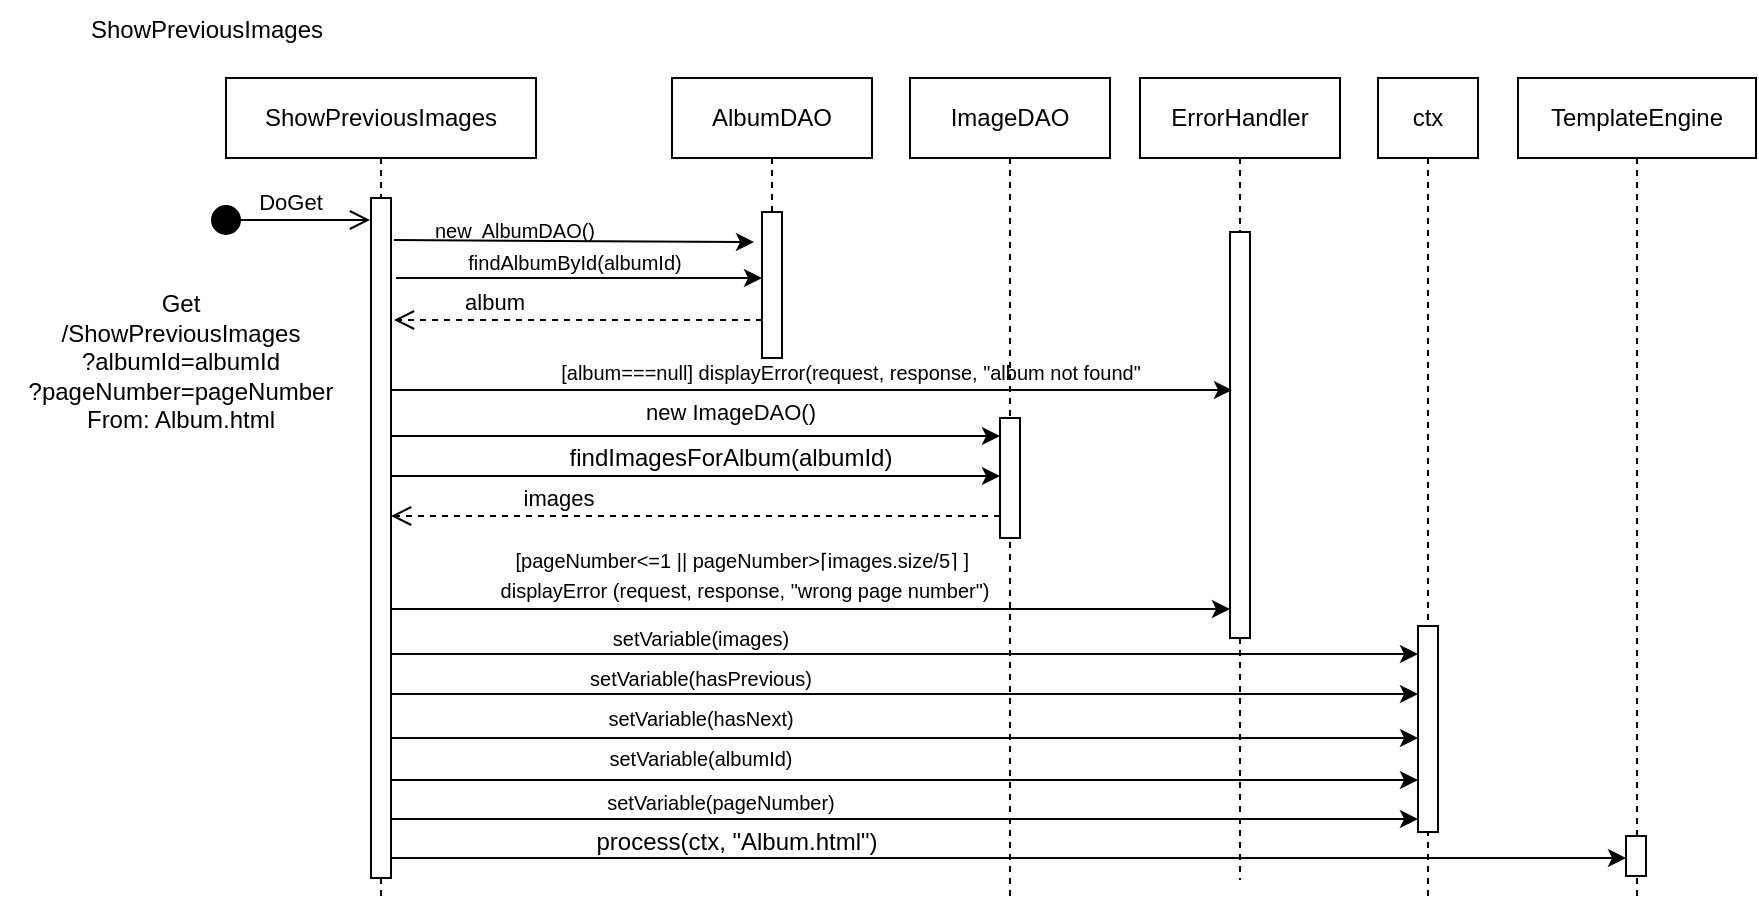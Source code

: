 <mxfile version="24.4.3" type="device">
  <diagram name="Pagina-1" id="3YFy38dmXNItbMqRb6Zn">
    <mxGraphModel dx="2117" dy="556" grid="1" gridSize="10" guides="1" tooltips="1" connect="1" arrows="1" fold="1" page="1" pageScale="1" pageWidth="827" pageHeight="1169" math="0" shadow="0">
      <root>
        <mxCell id="0" />
        <mxCell id="1" parent="0" />
        <mxCell id="KUTLTkhm2MNxmy57nCtg-4" value="ShowPreviousImages" style="text;html=1;align=center;verticalAlign=middle;resizable=0;points=[];autosize=1;strokeColor=none;fillColor=none;" parent="1" vertex="1">
          <mxGeometry x="13" y="20" width="140" height="30" as="geometry" />
        </mxCell>
        <mxCell id="KUTLTkhm2MNxmy57nCtg-5" value="&lt;div&gt;Get&lt;/div&gt;&lt;div&gt;/ShowPreviousImages&lt;/div&gt;&lt;div&gt;?albumId=albumId&lt;/div&gt;&lt;div&gt;&lt;span style=&quot;background-color: initial;&quot;&gt;?pageNumber=pageNumber&lt;/span&gt;&lt;/div&gt;&lt;div&gt;From: Album.html&lt;/div&gt;&lt;div&gt;&lt;br&gt;&lt;/div&gt;" style="text;html=1;align=center;verticalAlign=middle;resizable=0;points=[];autosize=1;strokeColor=none;fillColor=none;" parent="1" vertex="1">
          <mxGeometry x="-20" y="157.5" width="180" height="100" as="geometry" />
        </mxCell>
        <mxCell id="U7Al7Ej8v4SYEz0BeAcE-1" value="&lt;span style=&quot;text-wrap: nowrap;&quot;&gt;ShowPreviousImages&lt;/span&gt;" style="shape=umlLifeline;perimeter=lifelinePerimeter;whiteSpace=wrap;html=1;container=0;dropTarget=0;collapsible=0;recursiveResize=0;outlineConnect=0;portConstraint=eastwest;newEdgeStyle={&quot;edgeStyle&quot;:&quot;elbowEdgeStyle&quot;,&quot;elbow&quot;:&quot;vertical&quot;,&quot;curved&quot;:0,&quot;rounded&quot;:0};" vertex="1" parent="1">
          <mxGeometry x="93" y="59" width="155" height="411" as="geometry" />
        </mxCell>
        <mxCell id="U7Al7Ej8v4SYEz0BeAcE-2" value="" style="html=1;points=[];perimeter=orthogonalPerimeter;outlineConnect=0;targetShapes=umlLifeline;portConstraint=eastwest;newEdgeStyle={&quot;edgeStyle&quot;:&quot;elbowEdgeStyle&quot;,&quot;elbow&quot;:&quot;vertical&quot;,&quot;curved&quot;:0,&quot;rounded&quot;:0};" vertex="1" parent="U7Al7Ej8v4SYEz0BeAcE-1">
          <mxGeometry x="72.5" y="60" width="10" height="340" as="geometry" />
        </mxCell>
        <mxCell id="U7Al7Ej8v4SYEz0BeAcE-3" value="DoGet" style="html=1;verticalAlign=bottom;startArrow=circle;startFill=1;endArrow=open;startSize=6;endSize=8;curved=0;rounded=0;" edge="1" parent="1">
          <mxGeometry width="80" relative="1" as="geometry">
            <mxPoint x="85" y="130" as="sourcePoint" />
            <mxPoint x="165" y="130" as="targetPoint" />
            <mxPoint as="offset" />
          </mxGeometry>
        </mxCell>
        <mxCell id="U7Al7Ej8v4SYEz0BeAcE-4" value="" style="endArrow=classic;html=1;rounded=0;" edge="1" parent="1" target="U7Al7Ej8v4SYEz0BeAcE-8">
          <mxGeometry width="50" height="50" relative="1" as="geometry">
            <mxPoint x="175" y="410" as="sourcePoint" />
            <mxPoint x="595" y="410" as="targetPoint" />
          </mxGeometry>
        </mxCell>
        <mxCell id="U7Al7Ej8v4SYEz0BeAcE-5" value="TemplateEngine" style="shape=umlLifeline;perimeter=lifelinePerimeter;whiteSpace=wrap;html=1;container=0;dropTarget=0;collapsible=0;recursiveResize=0;outlineConnect=0;portConstraint=eastwest;newEdgeStyle={&quot;edgeStyle&quot;:&quot;elbowEdgeStyle&quot;,&quot;elbow&quot;:&quot;vertical&quot;,&quot;curved&quot;:0,&quot;rounded&quot;:0};" vertex="1" parent="1">
          <mxGeometry x="739" y="59" width="119" height="411" as="geometry" />
        </mxCell>
        <mxCell id="U7Al7Ej8v4SYEz0BeAcE-6" value="" style="html=1;points=[];perimeter=orthogonalPerimeter;outlineConnect=0;targetShapes=umlLifeline;portConstraint=eastwest;newEdgeStyle={&quot;edgeStyle&quot;:&quot;elbowEdgeStyle&quot;,&quot;elbow&quot;:&quot;vertical&quot;,&quot;curved&quot;:0,&quot;rounded&quot;:0};" vertex="1" parent="U7Al7Ej8v4SYEz0BeAcE-5">
          <mxGeometry x="54" y="379" width="10" height="20" as="geometry" />
        </mxCell>
        <mxCell id="U7Al7Ej8v4SYEz0BeAcE-7" value="ctx" style="shape=umlLifeline;perimeter=lifelinePerimeter;whiteSpace=wrap;html=1;container=0;dropTarget=0;collapsible=0;recursiveResize=0;outlineConnect=0;portConstraint=eastwest;newEdgeStyle={&quot;edgeStyle&quot;:&quot;elbowEdgeStyle&quot;,&quot;elbow&quot;:&quot;vertical&quot;,&quot;curved&quot;:0,&quot;rounded&quot;:0};" vertex="1" parent="1">
          <mxGeometry x="669" y="59" width="50" height="411" as="geometry" />
        </mxCell>
        <mxCell id="U7Al7Ej8v4SYEz0BeAcE-8" value="" style="html=1;points=[];perimeter=orthogonalPerimeter;outlineConnect=0;targetShapes=umlLifeline;portConstraint=eastwest;newEdgeStyle={&quot;edgeStyle&quot;:&quot;elbowEdgeStyle&quot;,&quot;elbow&quot;:&quot;vertical&quot;,&quot;curved&quot;:0,&quot;rounded&quot;:0};" vertex="1" parent="U7Al7Ej8v4SYEz0BeAcE-7">
          <mxGeometry x="20" y="274" width="10" height="103" as="geometry" />
        </mxCell>
        <mxCell id="U7Al7Ej8v4SYEz0BeAcE-9" value="" style="endArrow=classic;html=1;rounded=0;" edge="1" parent="1" target="U7Al7Ej8v4SYEz0BeAcE-6">
          <mxGeometry width="50" height="50" relative="1" as="geometry">
            <mxPoint x="175" y="449" as="sourcePoint" />
            <mxPoint x="699" y="449" as="targetPoint" />
          </mxGeometry>
        </mxCell>
        <mxCell id="U7Al7Ej8v4SYEz0BeAcE-10" value="process(ctx, &quot;Album.html&quot;)" style="text;html=1;align=center;verticalAlign=middle;resizable=0;points=[];autosize=1;strokeColor=none;fillColor=none;" vertex="1" parent="1">
          <mxGeometry x="268" y="426" width="160" height="30" as="geometry" />
        </mxCell>
        <mxCell id="U7Al7Ej8v4SYEz0BeAcE-11" value="ImageDAO" style="shape=umlLifeline;perimeter=lifelinePerimeter;whiteSpace=wrap;html=1;container=0;dropTarget=0;collapsible=0;recursiveResize=0;outlineConnect=0;portConstraint=eastwest;newEdgeStyle={&quot;edgeStyle&quot;:&quot;elbowEdgeStyle&quot;,&quot;elbow&quot;:&quot;vertical&quot;,&quot;curved&quot;:0,&quot;rounded&quot;:0};" vertex="1" parent="1">
          <mxGeometry x="435" y="59" width="100" height="411" as="geometry" />
        </mxCell>
        <mxCell id="U7Al7Ej8v4SYEz0BeAcE-12" value="" style="html=1;points=[];perimeter=orthogonalPerimeter;outlineConnect=0;targetShapes=umlLifeline;portConstraint=eastwest;newEdgeStyle={&quot;edgeStyle&quot;:&quot;elbowEdgeStyle&quot;,&quot;elbow&quot;:&quot;vertical&quot;,&quot;curved&quot;:0,&quot;rounded&quot;:0};" vertex="1" parent="U7Al7Ej8v4SYEz0BeAcE-11">
          <mxGeometry x="45" y="170" width="10" height="60" as="geometry" />
        </mxCell>
        <mxCell id="U7Al7Ej8v4SYEz0BeAcE-13" value="" style="endArrow=classic;html=1;rounded=0;exitX=1.02;exitY=0.085;exitDx=0;exitDy=0;exitPerimeter=0;" edge="1" parent="1" target="U7Al7Ej8v4SYEz0BeAcE-12">
          <mxGeometry width="50" height="50" relative="1" as="geometry">
            <mxPoint x="175.0" y="238.0" as="sourcePoint" />
            <mxPoint x="460" y="238" as="targetPoint" />
          </mxGeometry>
        </mxCell>
        <mxCell id="U7Al7Ej8v4SYEz0BeAcE-14" value="&lt;font style=&quot;font-size: 11px;&quot;&gt;new ImageDAO()&lt;/font&gt;" style="text;html=1;align=center;verticalAlign=middle;resizable=0;points=[];autosize=1;strokeColor=none;fillColor=none;" vertex="1" parent="1">
          <mxGeometry x="290" y="211" width="110" height="30" as="geometry" />
        </mxCell>
        <mxCell id="U7Al7Ej8v4SYEz0BeAcE-15" value="" style="endArrow=classic;html=1;rounded=0;exitX=1.02;exitY=0.085;exitDx=0;exitDy=0;exitPerimeter=0;" edge="1" parent="1" target="U7Al7Ej8v4SYEz0BeAcE-12">
          <mxGeometry width="50" height="50" relative="1" as="geometry">
            <mxPoint x="175.0" y="258.0" as="sourcePoint" />
            <mxPoint x="460" y="258" as="targetPoint" />
          </mxGeometry>
        </mxCell>
        <mxCell id="U7Al7Ej8v4SYEz0BeAcE-16" value="findImagesForAlbum(albumId)" style="text;html=1;align=center;verticalAlign=middle;resizable=0;points=[];autosize=1;strokeColor=none;fillColor=none;" vertex="1" parent="1">
          <mxGeometry x="255" y="234" width="180" height="30" as="geometry" />
        </mxCell>
        <mxCell id="U7Al7Ej8v4SYEz0BeAcE-17" value="images" style="html=1;verticalAlign=bottom;endArrow=open;dashed=1;endSize=8;edgeStyle=elbowEdgeStyle;elbow=vertical;curved=0;rounded=0;" edge="1" parent="1">
          <mxGeometry x="0.456" relative="1" as="geometry">
            <mxPoint x="175.5" y="278" as="targetPoint" />
            <Array as="points">
              <mxPoint x="455" y="278" />
            </Array>
            <mxPoint x="480" y="278" as="sourcePoint" />
            <mxPoint as="offset" />
          </mxGeometry>
        </mxCell>
        <mxCell id="U7Al7Ej8v4SYEz0BeAcE-18" value="" style="endArrow=classic;html=1;rounded=0;" edge="1" parent="1" target="U7Al7Ej8v4SYEz0BeAcE-8">
          <mxGeometry width="50" height="50" relative="1" as="geometry">
            <mxPoint x="175" y="347" as="sourcePoint" />
            <mxPoint x="595" y="347" as="targetPoint" />
          </mxGeometry>
        </mxCell>
        <mxCell id="U7Al7Ej8v4SYEz0BeAcE-19" value="" style="endArrow=classic;html=1;rounded=0;" edge="1" parent="1" target="U7Al7Ej8v4SYEz0BeAcE-8">
          <mxGeometry width="50" height="50" relative="1" as="geometry">
            <mxPoint x="175" y="367" as="sourcePoint" />
            <mxPoint x="595" y="367" as="targetPoint" />
          </mxGeometry>
        </mxCell>
        <mxCell id="U7Al7Ej8v4SYEz0BeAcE-20" value="" style="endArrow=classic;html=1;rounded=0;" edge="1" parent="1" target="U7Al7Ej8v4SYEz0BeAcE-8">
          <mxGeometry width="50" height="50" relative="1" as="geometry">
            <mxPoint x="175" y="389" as="sourcePoint" />
            <mxPoint x="595" y="389" as="targetPoint" />
          </mxGeometry>
        </mxCell>
        <mxCell id="U7Al7Ej8v4SYEz0BeAcE-21" value="&lt;font style=&quot;font-size: 10px;&quot;&gt;setVariable(images)&lt;/font&gt;" style="text;html=1;align=center;verticalAlign=middle;resizable=0;points=[];autosize=1;strokeColor=none;fillColor=none;" vertex="1" parent="1">
          <mxGeometry x="275" y="324" width="110" height="30" as="geometry" />
        </mxCell>
        <mxCell id="U7Al7Ej8v4SYEz0BeAcE-22" value="&lt;font style=&quot;font-size: 10px;&quot;&gt;setVariable(hasPrevious)&lt;/font&gt;" style="text;html=1;align=center;verticalAlign=middle;resizable=0;points=[];autosize=1;strokeColor=none;fillColor=none;" vertex="1" parent="1">
          <mxGeometry x="265" y="344" width="130" height="30" as="geometry" />
        </mxCell>
        <mxCell id="U7Al7Ej8v4SYEz0BeAcE-23" value="&lt;font style=&quot;font-size: 10px;&quot;&gt;setVariable(hasNext)&lt;/font&gt;" style="text;html=1;align=center;verticalAlign=middle;resizable=0;points=[];autosize=1;strokeColor=none;fillColor=none;" vertex="1" parent="1">
          <mxGeometry x="270" y="364" width="120" height="30" as="geometry" />
        </mxCell>
        <mxCell id="U7Al7Ej8v4SYEz0BeAcE-24" value="&lt;font style=&quot;font-size: 10px;&quot;&gt;setVariable(albumId)&lt;/font&gt;" style="text;html=1;align=center;verticalAlign=middle;resizable=0;points=[];autosize=1;strokeColor=none;fillColor=none;" vertex="1" parent="1">
          <mxGeometry x="270" y="384" width="120" height="30" as="geometry" />
        </mxCell>
        <mxCell id="U7Al7Ej8v4SYEz0BeAcE-25" value="" style="endArrow=classic;html=1;rounded=0;" edge="1" parent="1" target="U7Al7Ej8v4SYEz0BeAcE-8">
          <mxGeometry width="50" height="50" relative="1" as="geometry">
            <mxPoint x="176" y="429.5" as="sourcePoint" />
            <mxPoint x="596" y="429.5" as="targetPoint" />
          </mxGeometry>
        </mxCell>
        <mxCell id="U7Al7Ej8v4SYEz0BeAcE-26" value="&lt;font style=&quot;font-size: 10px;&quot;&gt;setVariable(pageNumber)&lt;/font&gt;" style="text;html=1;align=center;verticalAlign=middle;resizable=0;points=[];autosize=1;strokeColor=none;fillColor=none;" vertex="1" parent="1">
          <mxGeometry x="270" y="406" width="140" height="30" as="geometry" />
        </mxCell>
        <mxCell id="U7Al7Ej8v4SYEz0BeAcE-27" value="ErrorHandler" style="shape=umlLifeline;perimeter=lifelinePerimeter;whiteSpace=wrap;html=1;container=0;dropTarget=0;collapsible=0;recursiveResize=0;outlineConnect=0;portConstraint=eastwest;newEdgeStyle={&quot;edgeStyle&quot;:&quot;elbowEdgeStyle&quot;,&quot;elbow&quot;:&quot;vertical&quot;,&quot;curved&quot;:0,&quot;rounded&quot;:0};" vertex="1" parent="1">
          <mxGeometry x="550" y="59" width="100" height="401" as="geometry" />
        </mxCell>
        <mxCell id="U7Al7Ej8v4SYEz0BeAcE-28" value="" style="html=1;points=[];perimeter=orthogonalPerimeter;outlineConnect=0;targetShapes=umlLifeline;portConstraint=eastwest;newEdgeStyle={&quot;edgeStyle&quot;:&quot;elbowEdgeStyle&quot;,&quot;elbow&quot;:&quot;vertical&quot;,&quot;curved&quot;:0,&quot;rounded&quot;:0};" vertex="1" parent="U7Al7Ej8v4SYEz0BeAcE-27">
          <mxGeometry x="45" y="77" width="10" height="203" as="geometry" />
        </mxCell>
        <mxCell id="U7Al7Ej8v4SYEz0BeAcE-29" value="" style="endArrow=classic;html=1;rounded=0;" edge="1" parent="1">
          <mxGeometry width="50" height="50" relative="1" as="geometry">
            <mxPoint x="175" y="324.5" as="sourcePoint" />
            <mxPoint x="595" y="324.5" as="targetPoint" />
          </mxGeometry>
        </mxCell>
        <mxCell id="U7Al7Ej8v4SYEz0BeAcE-30" value="&lt;span style=&quot;font-size: 10px;&quot;&gt;[pageNumber&amp;lt;=1 || pageNumber&amp;gt;⌈images.size/5⌉ ]&amp;nbsp;&lt;/span&gt;&lt;div&gt;&lt;span style=&quot;font-size: 10px;&quot;&gt;displayError (request, response, &quot;wrong page number&quot;)&lt;/span&gt;&lt;/div&gt;" style="text;html=1;align=center;verticalAlign=middle;resizable=0;points=[];autosize=1;strokeColor=none;fillColor=none;" vertex="1" parent="1">
          <mxGeometry x="217" y="287" width="270" height="40" as="geometry" />
        </mxCell>
        <mxCell id="U7Al7Ej8v4SYEz0BeAcE-31" value="AlbumDAO" style="shape=umlLifeline;perimeter=lifelinePerimeter;whiteSpace=wrap;html=1;container=0;dropTarget=0;collapsible=0;recursiveResize=0;outlineConnect=0;portConstraint=eastwest;newEdgeStyle={&quot;edgeStyle&quot;:&quot;elbowEdgeStyle&quot;,&quot;elbow&quot;:&quot;vertical&quot;,&quot;curved&quot;:0,&quot;rounded&quot;:0};" vertex="1" parent="1">
          <mxGeometry x="316" y="59" width="100" height="131" as="geometry" />
        </mxCell>
        <mxCell id="U7Al7Ej8v4SYEz0BeAcE-32" value="" style="html=1;points=[];perimeter=orthogonalPerimeter;outlineConnect=0;targetShapes=umlLifeline;portConstraint=eastwest;newEdgeStyle={&quot;edgeStyle&quot;:&quot;elbowEdgeStyle&quot;,&quot;elbow&quot;:&quot;vertical&quot;,&quot;curved&quot;:0,&quot;rounded&quot;:0};" vertex="1" parent="U7Al7Ej8v4SYEz0BeAcE-31">
          <mxGeometry x="45" y="67" width="10" height="73" as="geometry" />
        </mxCell>
        <mxCell id="U7Al7Ej8v4SYEz0BeAcE-33" value="" style="endArrow=classic;html=1;rounded=0;exitX=0.025;exitY=1.03;exitDx=0;exitDy=0;exitPerimeter=0;" edge="1" parent="1">
          <mxGeometry width="50" height="50" relative="1" as="geometry">
            <mxPoint x="177" y="140.0" as="sourcePoint" />
            <mxPoint x="357" y="141" as="targetPoint" />
          </mxGeometry>
        </mxCell>
        <mxCell id="U7Al7Ej8v4SYEz0BeAcE-34" value="" style="endArrow=classic;html=1;rounded=0;exitX=0.025;exitY=1.03;exitDx=0;exitDy=0;exitPerimeter=0;" edge="1" parent="1" target="U7Al7Ej8v4SYEz0BeAcE-32">
          <mxGeometry width="50" height="50" relative="1" as="geometry">
            <mxPoint x="178" y="159.0" as="sourcePoint" />
            <mxPoint x="352" y="160" as="targetPoint" />
          </mxGeometry>
        </mxCell>
        <mxCell id="U7Al7Ej8v4SYEz0BeAcE-35" value="&lt;font style=&quot;font-size: 10px;&quot;&gt;new&amp;nbsp; AlbumDAO()&lt;/font&gt;" style="text;html=1;align=center;verticalAlign=middle;resizable=0;points=[];autosize=1;strokeColor=none;fillColor=none;" vertex="1" parent="1">
          <mxGeometry x="187" y="120" width="100" height="30" as="geometry" />
        </mxCell>
        <mxCell id="U7Al7Ej8v4SYEz0BeAcE-36" value="&lt;span style=&quot;font-size: 10px;&quot;&gt;findAlbumById(albumId)&lt;/span&gt;" style="text;html=1;align=center;verticalAlign=middle;resizable=0;points=[];autosize=1;strokeColor=none;fillColor=none;" vertex="1" parent="1">
          <mxGeometry x="202" y="136" width="130" height="30" as="geometry" />
        </mxCell>
        <mxCell id="U7Al7Ej8v4SYEz0BeAcE-37" value="album" style="html=1;verticalAlign=bottom;endArrow=open;dashed=1;endSize=8;edgeStyle=elbowEdgeStyle;elbow=vertical;curved=0;rounded=0;" edge="1" parent="1" source="U7Al7Ej8v4SYEz0BeAcE-32">
          <mxGeometry x="0.459" relative="1" as="geometry">
            <mxPoint x="177" y="180" as="targetPoint" />
            <Array as="points">
              <mxPoint x="307" y="180" />
            </Array>
            <mxPoint x="300" y="176" as="sourcePoint" />
            <mxPoint as="offset" />
          </mxGeometry>
        </mxCell>
        <mxCell id="U7Al7Ej8v4SYEz0BeAcE-38" value="" style="endArrow=classic;html=1;rounded=0;" edge="1" parent="1">
          <mxGeometry width="50" height="50" relative="1" as="geometry">
            <mxPoint x="176" y="215" as="sourcePoint" />
            <mxPoint x="596" y="215" as="targetPoint" />
          </mxGeometry>
        </mxCell>
        <mxCell id="U7Al7Ej8v4SYEz0BeAcE-39" value="&lt;span style=&quot;font-size: 10px;&quot;&gt;[album===null] displayError(request, response, &quot;album not found&quot;&lt;/span&gt;" style="text;html=1;align=center;verticalAlign=middle;resizable=0;points=[];autosize=1;strokeColor=none;fillColor=none;" vertex="1" parent="1">
          <mxGeometry x="250" y="190.5" width="310" height="30" as="geometry" />
        </mxCell>
      </root>
    </mxGraphModel>
  </diagram>
</mxfile>
